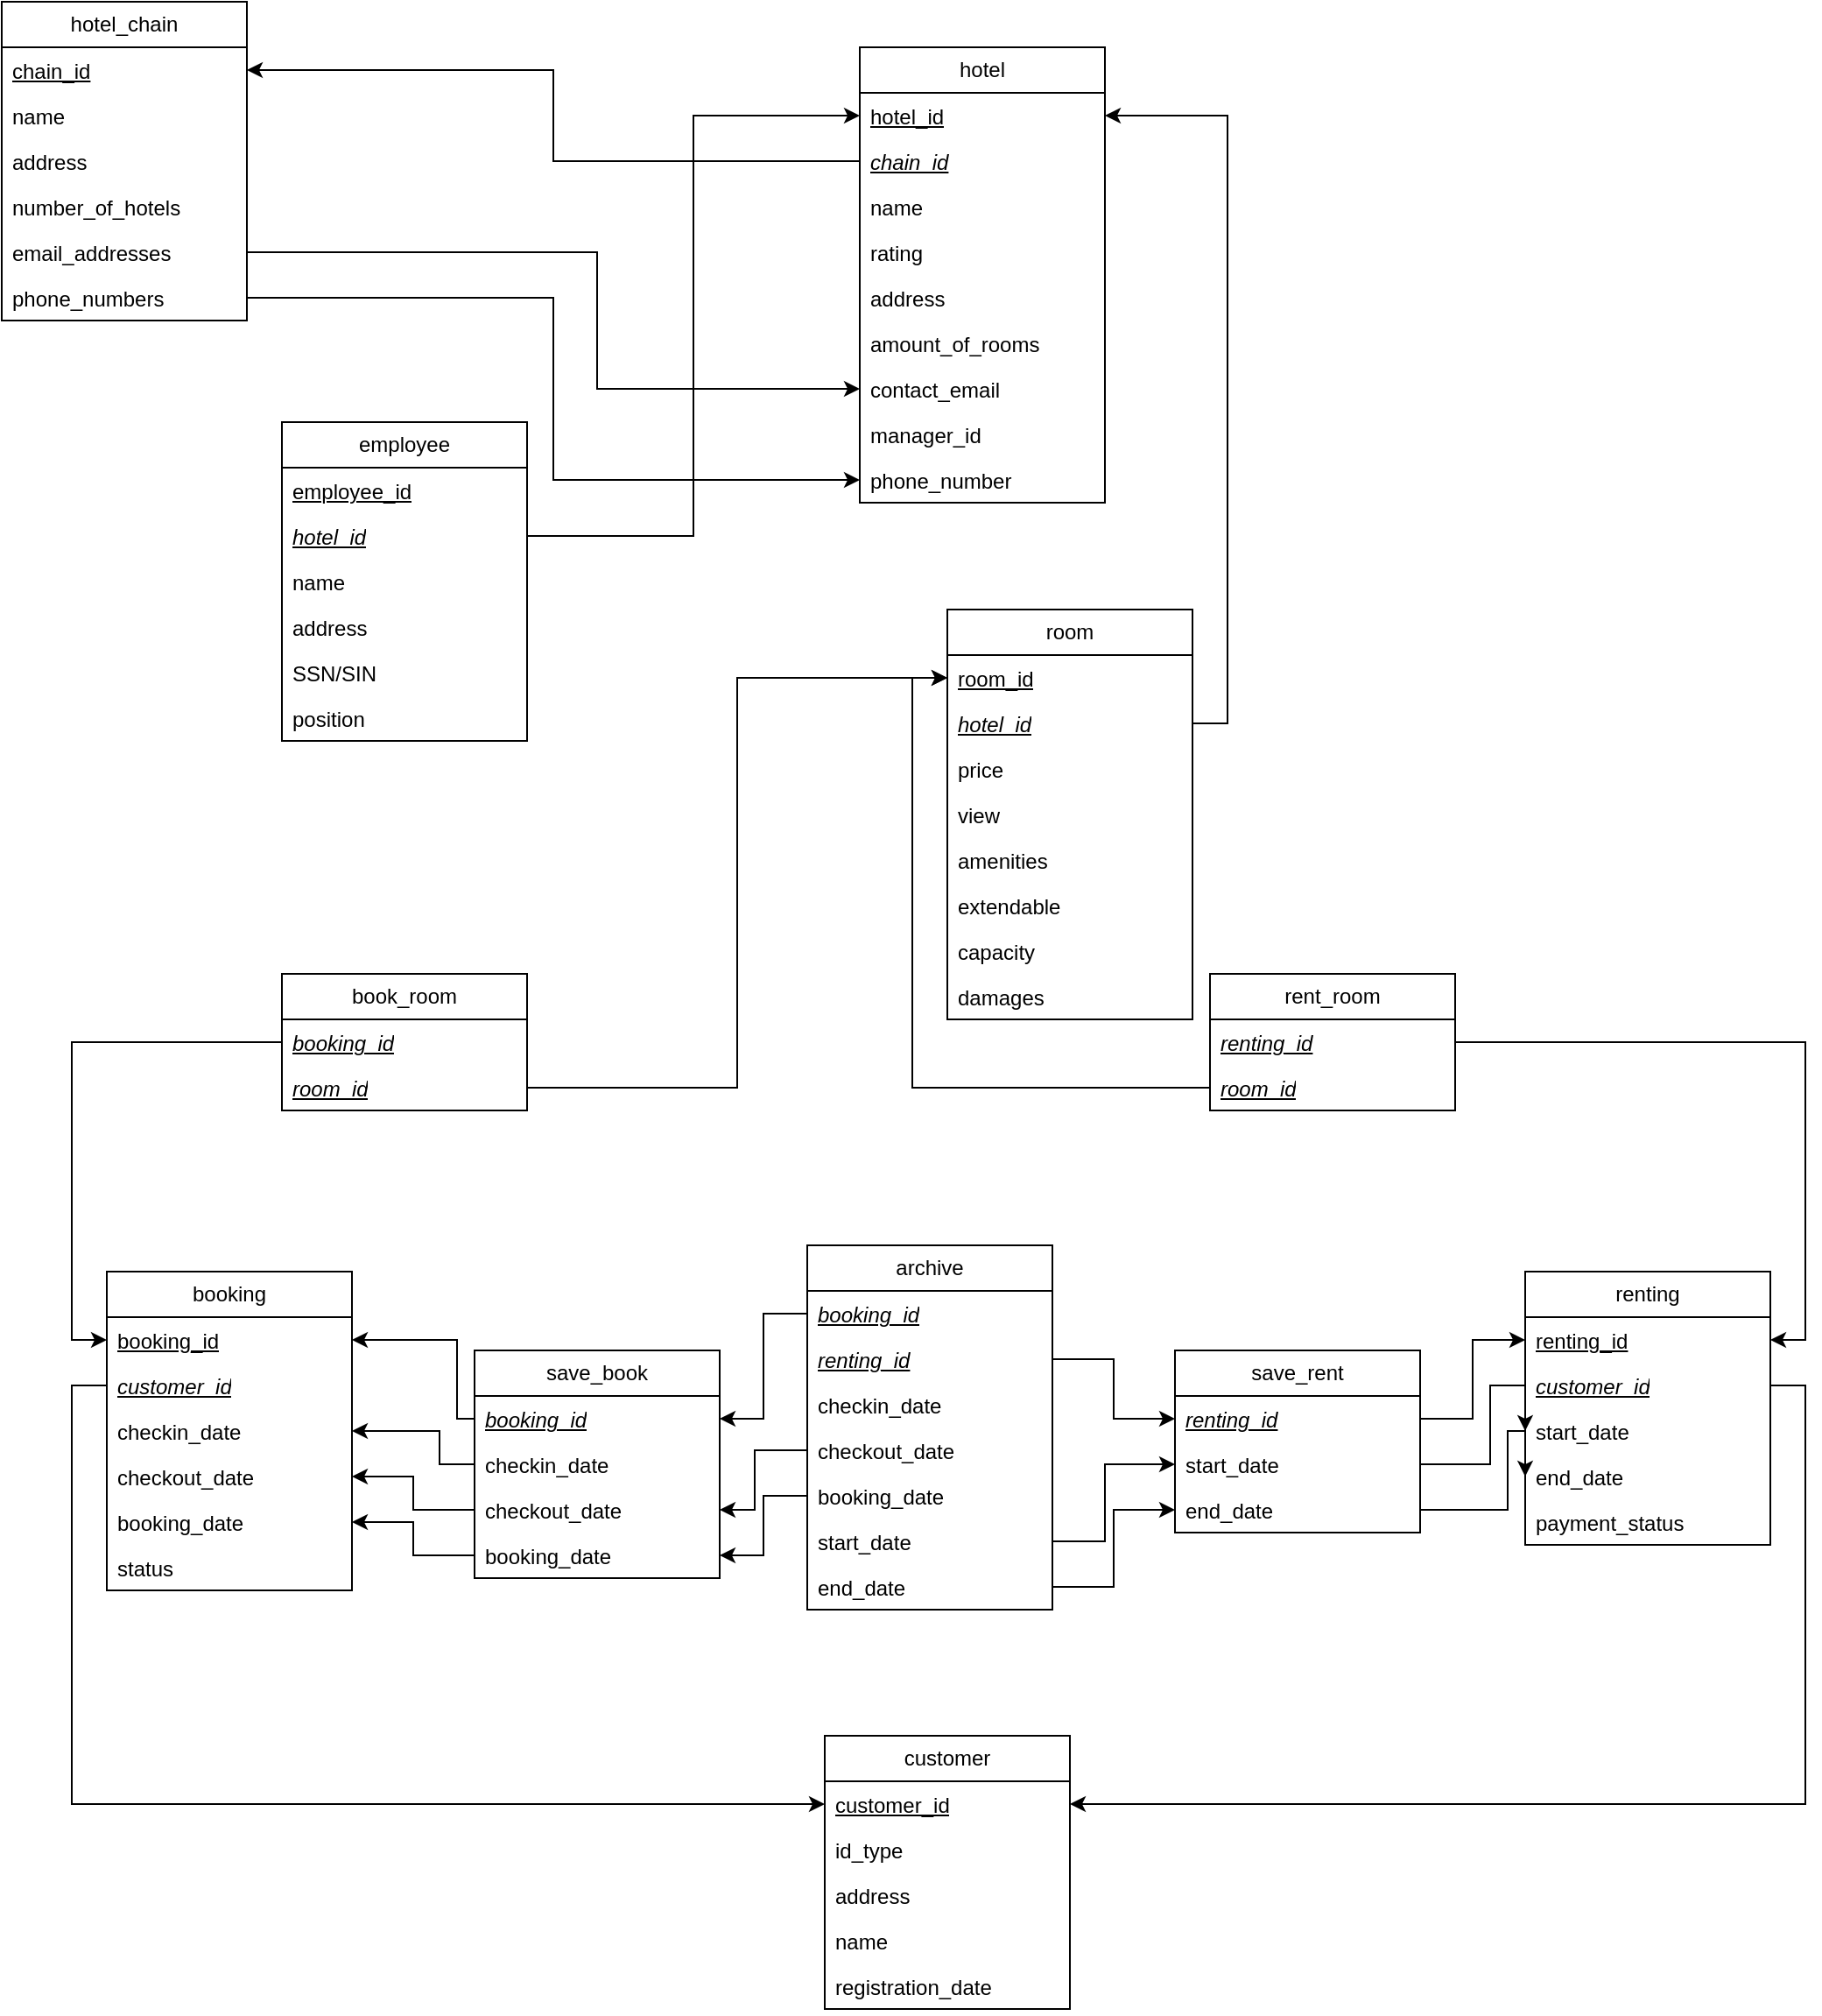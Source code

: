 <mxfile version="26.0.9">
  <diagram id="C5RBs43oDa-KdzZeNtuy" name="Page-1">
    <mxGraphModel dx="1912" dy="1115" grid="1" gridSize="10" guides="1" tooltips="1" connect="1" arrows="1" fold="1" page="1" pageScale="1" pageWidth="827" pageHeight="1169" math="0" shadow="0">
      <root>
        <mxCell id="WIyWlLk6GJQsqaUBKTNV-0" />
        <mxCell id="WIyWlLk6GJQsqaUBKTNV-1" parent="WIyWlLk6GJQsqaUBKTNV-0" />
        <mxCell id="TKtBE2hmedhsCGGJbGc5-0" value="hotel_chain" style="swimlane;fontStyle=0;childLayout=stackLayout;horizontal=1;startSize=26;fillColor=none;horizontalStack=0;resizeParent=1;resizeParentMax=0;resizeLast=0;collapsible=1;marginBottom=0;whiteSpace=wrap;html=1;" parent="WIyWlLk6GJQsqaUBKTNV-1" vertex="1">
          <mxGeometry x="90" y="30" width="140" height="182" as="geometry" />
        </mxCell>
        <mxCell id="TKtBE2hmedhsCGGJbGc5-1" value="&lt;u&gt;chain_id&lt;/u&gt;" style="text;strokeColor=none;fillColor=none;align=left;verticalAlign=top;spacingLeft=4;spacingRight=4;overflow=hidden;rotatable=0;points=[[0,0.5],[1,0.5]];portConstraint=eastwest;whiteSpace=wrap;html=1;" parent="TKtBE2hmedhsCGGJbGc5-0" vertex="1">
          <mxGeometry y="26" width="140" height="26" as="geometry" />
        </mxCell>
        <mxCell id="TKtBE2hmedhsCGGJbGc5-108" value="name&lt;div&gt;&lt;br&gt;&lt;/div&gt;" style="text;strokeColor=none;fillColor=none;align=left;verticalAlign=top;spacingLeft=4;spacingRight=4;overflow=hidden;rotatable=0;points=[[0,0.5],[1,0.5]];portConstraint=eastwest;whiteSpace=wrap;html=1;" parent="TKtBE2hmedhsCGGJbGc5-0" vertex="1">
          <mxGeometry y="52" width="140" height="26" as="geometry" />
        </mxCell>
        <mxCell id="TKtBE2hmedhsCGGJbGc5-2" value="address" style="text;strokeColor=none;fillColor=none;align=left;verticalAlign=top;spacingLeft=4;spacingRight=4;overflow=hidden;rotatable=0;points=[[0,0.5],[1,0.5]];portConstraint=eastwest;whiteSpace=wrap;html=1;" parent="TKtBE2hmedhsCGGJbGc5-0" vertex="1">
          <mxGeometry y="78" width="140" height="26" as="geometry" />
        </mxCell>
        <mxCell id="TKtBE2hmedhsCGGJbGc5-3" value="number_of_hotels" style="text;strokeColor=none;fillColor=none;align=left;verticalAlign=top;spacingLeft=4;spacingRight=4;overflow=hidden;rotatable=0;points=[[0,0.5],[1,0.5]];portConstraint=eastwest;whiteSpace=wrap;html=1;" parent="TKtBE2hmedhsCGGJbGc5-0" vertex="1">
          <mxGeometry y="104" width="140" height="26" as="geometry" />
        </mxCell>
        <mxCell id="TKtBE2hmedhsCGGJbGc5-4" value="email_addresses" style="text;strokeColor=none;fillColor=none;align=left;verticalAlign=top;spacingLeft=4;spacingRight=4;overflow=hidden;rotatable=0;points=[[0,0.5],[1,0.5]];portConstraint=eastwest;whiteSpace=wrap;html=1;" parent="TKtBE2hmedhsCGGJbGc5-0" vertex="1">
          <mxGeometry y="130" width="140" height="26" as="geometry" />
        </mxCell>
        <mxCell id="TKtBE2hmedhsCGGJbGc5-5" value="phone_numbers" style="text;strokeColor=none;fillColor=none;align=left;verticalAlign=top;spacingLeft=4;spacingRight=4;overflow=hidden;rotatable=0;points=[[0,0.5],[1,0.5]];portConstraint=eastwest;whiteSpace=wrap;html=1;" parent="TKtBE2hmedhsCGGJbGc5-0" vertex="1">
          <mxGeometry y="156" width="140" height="26" as="geometry" />
        </mxCell>
        <mxCell id="TKtBE2hmedhsCGGJbGc5-10" value="hotel" style="swimlane;fontStyle=0;childLayout=stackLayout;horizontal=1;startSize=26;fillColor=none;horizontalStack=0;resizeParent=1;resizeParentMax=0;resizeLast=0;collapsible=1;marginBottom=0;whiteSpace=wrap;html=1;" parent="WIyWlLk6GJQsqaUBKTNV-1" vertex="1">
          <mxGeometry x="580" y="56" width="140" height="260" as="geometry" />
        </mxCell>
        <mxCell id="TKtBE2hmedhsCGGJbGc5-11" value="&lt;u&gt;hotel_id&lt;/u&gt;" style="text;strokeColor=none;fillColor=none;align=left;verticalAlign=top;spacingLeft=4;spacingRight=4;overflow=hidden;rotatable=0;points=[[0,0.5],[1,0.5]];portConstraint=eastwest;whiteSpace=wrap;html=1;" parent="TKtBE2hmedhsCGGJbGc5-10" vertex="1">
          <mxGeometry y="26" width="140" height="26" as="geometry" />
        </mxCell>
        <mxCell id="d_OBysbFsnA1hWe8Sehc-2" value="&lt;u&gt;chain_id&lt;/u&gt;" style="text;strokeColor=none;fillColor=none;align=left;verticalAlign=top;spacingLeft=4;spacingRight=4;overflow=hidden;rotatable=0;points=[[0,0.5],[1,0.5]];portConstraint=eastwest;whiteSpace=wrap;html=1;fontStyle=2" parent="TKtBE2hmedhsCGGJbGc5-10" vertex="1">
          <mxGeometry y="52" width="140" height="26" as="geometry" />
        </mxCell>
        <mxCell id="TKtBE2hmedhsCGGJbGc5-12" value="name" style="text;strokeColor=none;fillColor=none;align=left;verticalAlign=top;spacingLeft=4;spacingRight=4;overflow=hidden;rotatable=0;points=[[0,0.5],[1,0.5]];portConstraint=eastwest;whiteSpace=wrap;html=1;" parent="TKtBE2hmedhsCGGJbGc5-10" vertex="1">
          <mxGeometry y="78" width="140" height="26" as="geometry" />
        </mxCell>
        <mxCell id="TKtBE2hmedhsCGGJbGc5-13" value="rating" style="text;strokeColor=none;fillColor=none;align=left;verticalAlign=top;spacingLeft=4;spacingRight=4;overflow=hidden;rotatable=0;points=[[0,0.5],[1,0.5]];portConstraint=eastwest;whiteSpace=wrap;html=1;" parent="TKtBE2hmedhsCGGJbGc5-10" vertex="1">
          <mxGeometry y="104" width="140" height="26" as="geometry" />
        </mxCell>
        <mxCell id="TKtBE2hmedhsCGGJbGc5-109" value="address" style="text;strokeColor=none;fillColor=none;align=left;verticalAlign=top;spacingLeft=4;spacingRight=4;overflow=hidden;rotatable=0;points=[[0,0.5],[1,0.5]];portConstraint=eastwest;whiteSpace=wrap;html=1;" parent="TKtBE2hmedhsCGGJbGc5-10" vertex="1">
          <mxGeometry y="130" width="140" height="26" as="geometry" />
        </mxCell>
        <mxCell id="TKtBE2hmedhsCGGJbGc5-110" value="amount_of_rooms" style="text;strokeColor=none;fillColor=none;align=left;verticalAlign=top;spacingLeft=4;spacingRight=4;overflow=hidden;rotatable=0;points=[[0,0.5],[1,0.5]];portConstraint=eastwest;whiteSpace=wrap;html=1;" parent="TKtBE2hmedhsCGGJbGc5-10" vertex="1">
          <mxGeometry y="156" width="140" height="26" as="geometry" />
        </mxCell>
        <mxCell id="TKtBE2hmedhsCGGJbGc5-111" value="contact_email" style="text;strokeColor=none;fillColor=none;align=left;verticalAlign=top;spacingLeft=4;spacingRight=4;overflow=hidden;rotatable=0;points=[[0,0.5],[1,0.5]];portConstraint=eastwest;whiteSpace=wrap;html=1;" parent="TKtBE2hmedhsCGGJbGc5-10" vertex="1">
          <mxGeometry y="182" width="140" height="26" as="geometry" />
        </mxCell>
        <mxCell id="TKtBE2hmedhsCGGJbGc5-112" value="manager_id" style="text;strokeColor=none;fillColor=none;align=left;verticalAlign=top;spacingLeft=4;spacingRight=4;overflow=hidden;rotatable=0;points=[[0,0.5],[1,0.5]];portConstraint=eastwest;whiteSpace=wrap;html=1;" parent="TKtBE2hmedhsCGGJbGc5-10" vertex="1">
          <mxGeometry y="208" width="140" height="26" as="geometry" />
        </mxCell>
        <mxCell id="TKtBE2hmedhsCGGJbGc5-113" value="phone_number" style="text;strokeColor=none;fillColor=none;align=left;verticalAlign=top;spacingLeft=4;spacingRight=4;overflow=hidden;rotatable=0;points=[[0,0.5],[1,0.5]];portConstraint=eastwest;whiteSpace=wrap;html=1;" parent="TKtBE2hmedhsCGGJbGc5-10" vertex="1">
          <mxGeometry y="234" width="140" height="26" as="geometry" />
        </mxCell>
        <mxCell id="TKtBE2hmedhsCGGJbGc5-22" value="employee" style="swimlane;fontStyle=0;childLayout=stackLayout;horizontal=1;startSize=26;fillColor=none;horizontalStack=0;resizeParent=1;resizeParentMax=0;resizeLast=0;collapsible=1;marginBottom=0;whiteSpace=wrap;html=1;" parent="WIyWlLk6GJQsqaUBKTNV-1" vertex="1">
          <mxGeometry x="250" y="270" width="140" height="182" as="geometry" />
        </mxCell>
        <mxCell id="TKtBE2hmedhsCGGJbGc5-23" value="&lt;u&gt;employee_id&lt;/u&gt;" style="text;strokeColor=none;fillColor=none;align=left;verticalAlign=top;spacingLeft=4;spacingRight=4;overflow=hidden;rotatable=0;points=[[0,0.5],[1,0.5]];portConstraint=eastwest;whiteSpace=wrap;html=1;" parent="TKtBE2hmedhsCGGJbGc5-22" vertex="1">
          <mxGeometry y="26" width="140" height="26" as="geometry" />
        </mxCell>
        <mxCell id="d_OBysbFsnA1hWe8Sehc-0" value="&lt;u&gt;hotel_id&lt;/u&gt;" style="text;strokeColor=none;fillColor=none;align=left;verticalAlign=top;spacingLeft=4;spacingRight=4;overflow=hidden;rotatable=0;points=[[0,0.5],[1,0.5]];portConstraint=eastwest;whiteSpace=wrap;html=1;fontStyle=2" parent="TKtBE2hmedhsCGGJbGc5-22" vertex="1">
          <mxGeometry y="52" width="140" height="26" as="geometry" />
        </mxCell>
        <mxCell id="TKtBE2hmedhsCGGJbGc5-24" value="name" style="text;strokeColor=none;fillColor=none;align=left;verticalAlign=top;spacingLeft=4;spacingRight=4;overflow=hidden;rotatable=0;points=[[0,0.5],[1,0.5]];portConstraint=eastwest;whiteSpace=wrap;html=1;" parent="TKtBE2hmedhsCGGJbGc5-22" vertex="1">
          <mxGeometry y="78" width="140" height="26" as="geometry" />
        </mxCell>
        <mxCell id="TKtBE2hmedhsCGGJbGc5-25" value="address" style="text;strokeColor=none;fillColor=none;align=left;verticalAlign=top;spacingLeft=4;spacingRight=4;overflow=hidden;rotatable=0;points=[[0,0.5],[1,0.5]];portConstraint=eastwest;whiteSpace=wrap;html=1;" parent="TKtBE2hmedhsCGGJbGc5-22" vertex="1">
          <mxGeometry y="104" width="140" height="26" as="geometry" />
        </mxCell>
        <mxCell id="TKtBE2hmedhsCGGJbGc5-115" value="SSN/SIN" style="text;strokeColor=none;fillColor=none;align=left;verticalAlign=top;spacingLeft=4;spacingRight=4;overflow=hidden;rotatable=0;points=[[0,0.5],[1,0.5]];portConstraint=eastwest;whiteSpace=wrap;html=1;" parent="TKtBE2hmedhsCGGJbGc5-22" vertex="1">
          <mxGeometry y="130" width="140" height="26" as="geometry" />
        </mxCell>
        <mxCell id="TKtBE2hmedhsCGGJbGc5-116" value="position" style="text;strokeColor=none;fillColor=none;align=left;verticalAlign=top;spacingLeft=4;spacingRight=4;overflow=hidden;rotatable=0;points=[[0,0.5],[1,0.5]];portConstraint=eastwest;whiteSpace=wrap;html=1;" parent="TKtBE2hmedhsCGGJbGc5-22" vertex="1">
          <mxGeometry y="156" width="140" height="26" as="geometry" />
        </mxCell>
        <mxCell id="TKtBE2hmedhsCGGJbGc5-26" value="room" style="swimlane;fontStyle=0;childLayout=stackLayout;horizontal=1;startSize=26;fillColor=none;horizontalStack=0;resizeParent=1;resizeParentMax=0;resizeLast=0;collapsible=1;marginBottom=0;whiteSpace=wrap;html=1;" parent="WIyWlLk6GJQsqaUBKTNV-1" vertex="1">
          <mxGeometry x="630" y="377" width="140" height="234" as="geometry" />
        </mxCell>
        <mxCell id="TKtBE2hmedhsCGGJbGc5-27" value="&lt;u&gt;room_id&lt;/u&gt;" style="text;strokeColor=none;fillColor=none;align=left;verticalAlign=top;spacingLeft=4;spacingRight=4;overflow=hidden;rotatable=0;points=[[0,0.5],[1,0.5]];portConstraint=eastwest;whiteSpace=wrap;html=1;" parent="TKtBE2hmedhsCGGJbGc5-26" vertex="1">
          <mxGeometry y="26" width="140" height="26" as="geometry" />
        </mxCell>
        <mxCell id="d_OBysbFsnA1hWe8Sehc-8" value="&lt;u&gt;hotel_id&lt;/u&gt;" style="text;strokeColor=none;fillColor=none;align=left;verticalAlign=top;spacingLeft=4;spacingRight=4;overflow=hidden;rotatable=0;points=[[0,0.5],[1,0.5]];portConstraint=eastwest;whiteSpace=wrap;html=1;fontStyle=2" parent="TKtBE2hmedhsCGGJbGc5-26" vertex="1">
          <mxGeometry y="52" width="140" height="26" as="geometry" />
        </mxCell>
        <mxCell id="TKtBE2hmedhsCGGJbGc5-28" value="price" style="text;strokeColor=none;fillColor=none;align=left;verticalAlign=top;spacingLeft=4;spacingRight=4;overflow=hidden;rotatable=0;points=[[0,0.5],[1,0.5]];portConstraint=eastwest;whiteSpace=wrap;html=1;" parent="TKtBE2hmedhsCGGJbGc5-26" vertex="1">
          <mxGeometry y="78" width="140" height="26" as="geometry" />
        </mxCell>
        <mxCell id="TKtBE2hmedhsCGGJbGc5-29" value="view" style="text;strokeColor=none;fillColor=none;align=left;verticalAlign=top;spacingLeft=4;spacingRight=4;overflow=hidden;rotatable=0;points=[[0,0.5],[1,0.5]];portConstraint=eastwest;whiteSpace=wrap;html=1;" parent="TKtBE2hmedhsCGGJbGc5-26" vertex="1">
          <mxGeometry y="104" width="140" height="26" as="geometry" />
        </mxCell>
        <mxCell id="TKtBE2hmedhsCGGJbGc5-125" value="amenities" style="text;strokeColor=none;fillColor=none;align=left;verticalAlign=top;spacingLeft=4;spacingRight=4;overflow=hidden;rotatable=0;points=[[0,0.5],[1,0.5]];portConstraint=eastwest;whiteSpace=wrap;html=1;" parent="TKtBE2hmedhsCGGJbGc5-26" vertex="1">
          <mxGeometry y="130" width="140" height="26" as="geometry" />
        </mxCell>
        <mxCell id="TKtBE2hmedhsCGGJbGc5-126" value="extendable" style="text;strokeColor=none;fillColor=none;align=left;verticalAlign=top;spacingLeft=4;spacingRight=4;overflow=hidden;rotatable=0;points=[[0,0.5],[1,0.5]];portConstraint=eastwest;whiteSpace=wrap;html=1;" parent="TKtBE2hmedhsCGGJbGc5-26" vertex="1">
          <mxGeometry y="156" width="140" height="26" as="geometry" />
        </mxCell>
        <mxCell id="TKtBE2hmedhsCGGJbGc5-127" value="capacity" style="text;strokeColor=none;fillColor=none;align=left;verticalAlign=top;spacingLeft=4;spacingRight=4;overflow=hidden;rotatable=0;points=[[0,0.5],[1,0.5]];portConstraint=eastwest;whiteSpace=wrap;html=1;" parent="TKtBE2hmedhsCGGJbGc5-26" vertex="1">
          <mxGeometry y="182" width="140" height="26" as="geometry" />
        </mxCell>
        <mxCell id="TKtBE2hmedhsCGGJbGc5-128" value="damages" style="text;strokeColor=none;fillColor=none;align=left;verticalAlign=top;spacingLeft=4;spacingRight=4;overflow=hidden;rotatable=0;points=[[0,0.5],[1,0.5]];portConstraint=eastwest;whiteSpace=wrap;html=1;" parent="TKtBE2hmedhsCGGJbGc5-26" vertex="1">
          <mxGeometry y="208" width="140" height="26" as="geometry" />
        </mxCell>
        <mxCell id="TKtBE2hmedhsCGGJbGc5-38" value="customer" style="swimlane;fontStyle=0;childLayout=stackLayout;horizontal=1;startSize=26;fillColor=none;horizontalStack=0;resizeParent=1;resizeParentMax=0;resizeLast=0;collapsible=1;marginBottom=0;whiteSpace=wrap;html=1;" parent="WIyWlLk6GJQsqaUBKTNV-1" vertex="1">
          <mxGeometry x="560" y="1020" width="140" height="156" as="geometry" />
        </mxCell>
        <mxCell id="TKtBE2hmedhsCGGJbGc5-39" value="&lt;u&gt;customer_id&lt;/u&gt;" style="text;strokeColor=none;fillColor=none;align=left;verticalAlign=top;spacingLeft=4;spacingRight=4;overflow=hidden;rotatable=0;points=[[0,0.5],[1,0.5]];portConstraint=eastwest;whiteSpace=wrap;html=1;" parent="TKtBE2hmedhsCGGJbGc5-38" vertex="1">
          <mxGeometry y="26" width="140" height="26" as="geometry" />
        </mxCell>
        <mxCell id="TKtBE2hmedhsCGGJbGc5-135" value="id_type" style="text;strokeColor=none;fillColor=none;align=left;verticalAlign=top;spacingLeft=4;spacingRight=4;overflow=hidden;rotatable=0;points=[[0,0.5],[1,0.5]];portConstraint=eastwest;whiteSpace=wrap;html=1;" parent="TKtBE2hmedhsCGGJbGc5-38" vertex="1">
          <mxGeometry y="52" width="140" height="26" as="geometry" />
        </mxCell>
        <mxCell id="TKtBE2hmedhsCGGJbGc5-41" value="address" style="text;strokeColor=none;fillColor=none;align=left;verticalAlign=top;spacingLeft=4;spacingRight=4;overflow=hidden;rotatable=0;points=[[0,0.5],[1,0.5]];portConstraint=eastwest;whiteSpace=wrap;html=1;" parent="TKtBE2hmedhsCGGJbGc5-38" vertex="1">
          <mxGeometry y="78" width="140" height="26" as="geometry" />
        </mxCell>
        <mxCell id="TKtBE2hmedhsCGGJbGc5-40" value="name" style="text;strokeColor=none;fillColor=none;align=left;verticalAlign=top;spacingLeft=4;spacingRight=4;overflow=hidden;rotatable=0;points=[[0,0.5],[1,0.5]];portConstraint=eastwest;whiteSpace=wrap;html=1;" parent="TKtBE2hmedhsCGGJbGc5-38" vertex="1">
          <mxGeometry y="104" width="140" height="26" as="geometry" />
        </mxCell>
        <mxCell id="TKtBE2hmedhsCGGJbGc5-136" value="registration_date" style="text;strokeColor=none;fillColor=none;align=left;verticalAlign=top;spacingLeft=4;spacingRight=4;overflow=hidden;rotatable=0;points=[[0,0.5],[1,0.5]];portConstraint=eastwest;whiteSpace=wrap;html=1;" parent="TKtBE2hmedhsCGGJbGc5-38" vertex="1">
          <mxGeometry y="130" width="140" height="26" as="geometry" />
        </mxCell>
        <mxCell id="TKtBE2hmedhsCGGJbGc5-42" value="archive" style="swimlane;fontStyle=0;childLayout=stackLayout;horizontal=1;startSize=26;fillColor=none;horizontalStack=0;resizeParent=1;resizeParentMax=0;resizeLast=0;collapsible=1;marginBottom=0;whiteSpace=wrap;html=1;" parent="WIyWlLk6GJQsqaUBKTNV-1" vertex="1">
          <mxGeometry x="550" y="740" width="140" height="208" as="geometry" />
        </mxCell>
        <mxCell id="TKtBE2hmedhsCGGJbGc5-43" value="booking_id" style="text;strokeColor=none;fillColor=none;align=left;verticalAlign=top;spacingLeft=4;spacingRight=4;overflow=hidden;rotatable=0;points=[[0,0.5],[1,0.5]];portConstraint=eastwest;whiteSpace=wrap;html=1;fontStyle=6" parent="TKtBE2hmedhsCGGJbGc5-42" vertex="1">
          <mxGeometry y="26" width="140" height="26" as="geometry" />
        </mxCell>
        <mxCell id="TKtBE2hmedhsCGGJbGc5-44" value="renting_id" style="text;strokeColor=none;fillColor=none;align=left;verticalAlign=top;spacingLeft=4;spacingRight=4;overflow=hidden;rotatable=0;points=[[0,0.5],[1,0.5]];portConstraint=eastwest;whiteSpace=wrap;html=1;fontStyle=6" parent="TKtBE2hmedhsCGGJbGc5-42" vertex="1">
          <mxGeometry y="52" width="140" height="26" as="geometry" />
        </mxCell>
        <mxCell id="TKtBE2hmedhsCGGJbGc5-45" value="checkin_date" style="text;strokeColor=none;fillColor=none;align=left;verticalAlign=top;spacingLeft=4;spacingRight=4;overflow=hidden;rotatable=0;points=[[0,0.5],[1,0.5]];portConstraint=eastwest;whiteSpace=wrap;html=1;" parent="TKtBE2hmedhsCGGJbGc5-42" vertex="1">
          <mxGeometry y="78" width="140" height="26" as="geometry" />
        </mxCell>
        <mxCell id="TKtBE2hmedhsCGGJbGc5-163" value="checkout_date" style="text;strokeColor=none;fillColor=none;align=left;verticalAlign=top;spacingLeft=4;spacingRight=4;overflow=hidden;rotatable=0;points=[[0,0.5],[1,0.5]];portConstraint=eastwest;whiteSpace=wrap;html=1;" parent="TKtBE2hmedhsCGGJbGc5-42" vertex="1">
          <mxGeometry y="104" width="140" height="26" as="geometry" />
        </mxCell>
        <mxCell id="TKtBE2hmedhsCGGJbGc5-164" value="booking_date" style="text;strokeColor=none;fillColor=none;align=left;verticalAlign=top;spacingLeft=4;spacingRight=4;overflow=hidden;rotatable=0;points=[[0,0.5],[1,0.5]];portConstraint=eastwest;whiteSpace=wrap;html=1;" parent="TKtBE2hmedhsCGGJbGc5-42" vertex="1">
          <mxGeometry y="130" width="140" height="26" as="geometry" />
        </mxCell>
        <mxCell id="TKtBE2hmedhsCGGJbGc5-165" value="start_date" style="text;strokeColor=none;fillColor=none;align=left;verticalAlign=top;spacingLeft=4;spacingRight=4;overflow=hidden;rotatable=0;points=[[0,0.5],[1,0.5]];portConstraint=eastwest;whiteSpace=wrap;html=1;" parent="TKtBE2hmedhsCGGJbGc5-42" vertex="1">
          <mxGeometry y="156" width="140" height="26" as="geometry" />
        </mxCell>
        <mxCell id="TKtBE2hmedhsCGGJbGc5-166" value="end_date" style="text;strokeColor=none;fillColor=none;align=left;verticalAlign=top;spacingLeft=4;spacingRight=4;overflow=hidden;rotatable=0;points=[[0,0.5],[1,0.5]];portConstraint=eastwest;whiteSpace=wrap;html=1;" parent="TKtBE2hmedhsCGGJbGc5-42" vertex="1">
          <mxGeometry y="182" width="140" height="26" as="geometry" />
        </mxCell>
        <mxCell id="TKtBE2hmedhsCGGJbGc5-51" value="booking" style="swimlane;fontStyle=0;childLayout=stackLayout;horizontal=1;startSize=26;fillColor=none;horizontalStack=0;resizeParent=1;resizeParentMax=0;resizeLast=0;collapsible=1;marginBottom=0;whiteSpace=wrap;html=1;" parent="WIyWlLk6GJQsqaUBKTNV-1" vertex="1">
          <mxGeometry x="150" y="755" width="140" height="182" as="geometry" />
        </mxCell>
        <mxCell id="TKtBE2hmedhsCGGJbGc5-52" value="&lt;u&gt;booking_id&lt;/u&gt;" style="text;strokeColor=none;fillColor=none;align=left;verticalAlign=top;spacingLeft=4;spacingRight=4;overflow=hidden;rotatable=0;points=[[0,0.5],[1,0.5]];portConstraint=eastwest;whiteSpace=wrap;html=1;" parent="TKtBE2hmedhsCGGJbGc5-51" vertex="1">
          <mxGeometry y="26" width="140" height="26" as="geometry" />
        </mxCell>
        <mxCell id="d_OBysbFsnA1hWe8Sehc-15" value="&lt;u&gt;customer_id&lt;/u&gt;" style="text;strokeColor=none;fillColor=none;align=left;verticalAlign=top;spacingLeft=4;spacingRight=4;overflow=hidden;rotatable=0;points=[[0,0.5],[1,0.5]];portConstraint=eastwest;whiteSpace=wrap;html=1;fontStyle=2" parent="TKtBE2hmedhsCGGJbGc5-51" vertex="1">
          <mxGeometry y="52" width="140" height="26" as="geometry" />
        </mxCell>
        <mxCell id="TKtBE2hmedhsCGGJbGc5-55" value="&lt;div&gt;checkin_date&lt;/div&gt;" style="text;strokeColor=none;fillColor=none;align=left;verticalAlign=top;spacingLeft=4;spacingRight=4;overflow=hidden;rotatable=0;points=[[0,0.5],[1,0.5]];portConstraint=eastwest;whiteSpace=wrap;html=1;" parent="TKtBE2hmedhsCGGJbGc5-51" vertex="1">
          <mxGeometry y="78" width="140" height="26" as="geometry" />
        </mxCell>
        <mxCell id="TKtBE2hmedhsCGGJbGc5-130" value="&lt;div&gt;checkout_date&lt;/div&gt;" style="text;strokeColor=none;fillColor=none;align=left;verticalAlign=top;spacingLeft=4;spacingRight=4;overflow=hidden;rotatable=0;points=[[0,0.5],[1,0.5]];portConstraint=eastwest;whiteSpace=wrap;html=1;" parent="TKtBE2hmedhsCGGJbGc5-51" vertex="1">
          <mxGeometry y="104" width="140" height="26" as="geometry" />
        </mxCell>
        <mxCell id="TKtBE2hmedhsCGGJbGc5-131" value="&lt;div&gt;booking_date&lt;/div&gt;" style="text;strokeColor=none;fillColor=none;align=left;verticalAlign=top;spacingLeft=4;spacingRight=4;overflow=hidden;rotatable=0;points=[[0,0.5],[1,0.5]];portConstraint=eastwest;whiteSpace=wrap;html=1;" parent="TKtBE2hmedhsCGGJbGc5-51" vertex="1">
          <mxGeometry y="130" width="140" height="26" as="geometry" />
        </mxCell>
        <mxCell id="TKtBE2hmedhsCGGJbGc5-132" value="&lt;div&gt;status&lt;/div&gt;" style="text;strokeColor=none;fillColor=none;align=left;verticalAlign=top;spacingLeft=4;spacingRight=4;overflow=hidden;rotatable=0;points=[[0,0.5],[1,0.5]];portConstraint=eastwest;whiteSpace=wrap;html=1;" parent="TKtBE2hmedhsCGGJbGc5-51" vertex="1">
          <mxGeometry y="156" width="140" height="26" as="geometry" />
        </mxCell>
        <mxCell id="TKtBE2hmedhsCGGJbGc5-57" value="renting" style="swimlane;fontStyle=0;childLayout=stackLayout;horizontal=1;startSize=26;fillColor=none;horizontalStack=0;resizeParent=1;resizeParentMax=0;resizeLast=0;collapsible=1;marginBottom=0;whiteSpace=wrap;html=1;" parent="WIyWlLk6GJQsqaUBKTNV-1" vertex="1">
          <mxGeometry x="960" y="755" width="140" height="156" as="geometry" />
        </mxCell>
        <mxCell id="TKtBE2hmedhsCGGJbGc5-58" value="&lt;u&gt;renting_id&lt;/u&gt;" style="text;strokeColor=none;fillColor=none;align=left;verticalAlign=top;spacingLeft=4;spacingRight=4;overflow=hidden;rotatable=0;points=[[0,0.5],[1,0.5]];portConstraint=eastwest;whiteSpace=wrap;html=1;" parent="TKtBE2hmedhsCGGJbGc5-57" vertex="1">
          <mxGeometry y="26" width="140" height="26" as="geometry" />
        </mxCell>
        <mxCell id="d_OBysbFsnA1hWe8Sehc-12" value="&lt;u&gt;customer_id&lt;/u&gt;" style="text;strokeColor=none;fillColor=none;align=left;verticalAlign=top;spacingLeft=4;spacingRight=4;overflow=hidden;rotatable=0;points=[[0,0.5],[1,0.5]];portConstraint=eastwest;whiteSpace=wrap;html=1;fontStyle=2" parent="TKtBE2hmedhsCGGJbGc5-57" vertex="1">
          <mxGeometry y="52" width="140" height="26" as="geometry" />
        </mxCell>
        <mxCell id="TKtBE2hmedhsCGGJbGc5-61" value="&lt;div&gt;start_date&lt;/div&gt;" style="text;strokeColor=none;fillColor=none;align=left;verticalAlign=top;spacingLeft=4;spacingRight=4;overflow=hidden;rotatable=0;points=[[0,0.5],[1,0.5]];portConstraint=eastwest;whiteSpace=wrap;html=1;" parent="TKtBE2hmedhsCGGJbGc5-57" vertex="1">
          <mxGeometry y="78" width="140" height="26" as="geometry" />
        </mxCell>
        <mxCell id="TKtBE2hmedhsCGGJbGc5-133" value="&lt;div&gt;end_date&lt;/div&gt;" style="text;strokeColor=none;fillColor=none;align=left;verticalAlign=top;spacingLeft=4;spacingRight=4;overflow=hidden;rotatable=0;points=[[0,0.5],[1,0.5]];portConstraint=eastwest;whiteSpace=wrap;html=1;" parent="TKtBE2hmedhsCGGJbGc5-57" vertex="1">
          <mxGeometry y="104" width="140" height="26" as="geometry" />
        </mxCell>
        <mxCell id="TKtBE2hmedhsCGGJbGc5-134" value="&lt;div&gt;payment_status&lt;/div&gt;" style="text;strokeColor=none;fillColor=none;align=left;verticalAlign=top;spacingLeft=4;spacingRight=4;overflow=hidden;rotatable=0;points=[[0,0.5],[1,0.5]];portConstraint=eastwest;whiteSpace=wrap;html=1;" parent="TKtBE2hmedhsCGGJbGc5-57" vertex="1">
          <mxGeometry y="130" width="140" height="26" as="geometry" />
        </mxCell>
        <mxCell id="TKtBE2hmedhsCGGJbGc5-62" value="book_room" style="swimlane;fontStyle=0;childLayout=stackLayout;horizontal=1;startSize=26;fillColor=none;horizontalStack=0;resizeParent=1;resizeParentMax=0;resizeLast=0;collapsible=1;marginBottom=0;whiteSpace=wrap;html=1;" parent="WIyWlLk6GJQsqaUBKTNV-1" vertex="1">
          <mxGeometry x="250" y="585" width="140" height="78" as="geometry" />
        </mxCell>
        <mxCell id="TKtBE2hmedhsCGGJbGc5-63" value="&lt;u&gt;booking_id&lt;/u&gt;" style="text;strokeColor=none;fillColor=none;align=left;verticalAlign=top;spacingLeft=4;spacingRight=4;overflow=hidden;rotatable=0;points=[[0,0.5],[1,0.5]];portConstraint=eastwest;whiteSpace=wrap;html=1;fontStyle=2" parent="TKtBE2hmedhsCGGJbGc5-62" vertex="1">
          <mxGeometry y="26" width="140" height="26" as="geometry" />
        </mxCell>
        <mxCell id="TKtBE2hmedhsCGGJbGc5-64" value="&lt;u&gt;room_id&lt;/u&gt;" style="text;strokeColor=none;fillColor=none;align=left;verticalAlign=top;spacingLeft=4;spacingRight=4;overflow=hidden;rotatable=0;points=[[0,0.5],[1,0.5]];portConstraint=eastwest;whiteSpace=wrap;html=1;fontStyle=2" parent="TKtBE2hmedhsCGGJbGc5-62" vertex="1">
          <mxGeometry y="52" width="140" height="26" as="geometry" />
        </mxCell>
        <mxCell id="TKtBE2hmedhsCGGJbGc5-66" value="rent_room" style="swimlane;fontStyle=0;childLayout=stackLayout;horizontal=1;startSize=26;fillColor=none;horizontalStack=0;resizeParent=1;resizeParentMax=0;resizeLast=0;collapsible=1;marginBottom=0;whiteSpace=wrap;html=1;" parent="WIyWlLk6GJQsqaUBKTNV-1" vertex="1">
          <mxGeometry x="780" y="585" width="140" height="78" as="geometry" />
        </mxCell>
        <mxCell id="TKtBE2hmedhsCGGJbGc5-67" value="&lt;div&gt;&lt;u&gt;renting_id&lt;/u&gt;&lt;/div&gt;" style="text;strokeColor=none;fillColor=none;align=left;verticalAlign=top;spacingLeft=4;spacingRight=4;overflow=hidden;rotatable=0;points=[[0,0.5],[1,0.5]];portConstraint=eastwest;whiteSpace=wrap;html=1;fontStyle=2" parent="TKtBE2hmedhsCGGJbGc5-66" vertex="1">
          <mxGeometry y="26" width="140" height="26" as="geometry" />
        </mxCell>
        <mxCell id="TKtBE2hmedhsCGGJbGc5-68" value="&lt;u&gt;room_id&lt;/u&gt;" style="text;strokeColor=none;fillColor=none;align=left;verticalAlign=top;spacingLeft=4;spacingRight=4;overflow=hidden;rotatable=0;points=[[0,0.5],[1,0.5]];portConstraint=eastwest;whiteSpace=wrap;html=1;fontStyle=2" parent="TKtBE2hmedhsCGGJbGc5-66" vertex="1">
          <mxGeometry y="52" width="140" height="26" as="geometry" />
        </mxCell>
        <mxCell id="TKtBE2hmedhsCGGJbGc5-100" style="edgeStyle=orthogonalEdgeStyle;rounded=0;orthogonalLoop=1;jettySize=auto;html=1;exitX=0;exitY=0.5;exitDx=0;exitDy=0;entryX=0;entryY=0.5;entryDx=0;entryDy=0;" parent="WIyWlLk6GJQsqaUBKTNV-1" source="TKtBE2hmedhsCGGJbGc5-63" target="TKtBE2hmedhsCGGJbGc5-52" edge="1">
          <mxGeometry relative="1" as="geometry" />
        </mxCell>
        <mxCell id="TKtBE2hmedhsCGGJbGc5-101" style="edgeStyle=orthogonalEdgeStyle;rounded=0;orthogonalLoop=1;jettySize=auto;html=1;exitX=1;exitY=0.5;exitDx=0;exitDy=0;entryX=0;entryY=0.5;entryDx=0;entryDy=0;" parent="WIyWlLk6GJQsqaUBKTNV-1" source="TKtBE2hmedhsCGGJbGc5-64" target="TKtBE2hmedhsCGGJbGc5-27" edge="1">
          <mxGeometry relative="1" as="geometry" />
        </mxCell>
        <mxCell id="TKtBE2hmedhsCGGJbGc5-102" style="edgeStyle=orthogonalEdgeStyle;rounded=0;orthogonalLoop=1;jettySize=auto;html=1;exitX=0;exitY=0.5;exitDx=0;exitDy=0;entryX=0;entryY=0.5;entryDx=0;entryDy=0;" parent="WIyWlLk6GJQsqaUBKTNV-1" source="TKtBE2hmedhsCGGJbGc5-68" target="TKtBE2hmedhsCGGJbGc5-27" edge="1">
          <mxGeometry relative="1" as="geometry" />
        </mxCell>
        <mxCell id="TKtBE2hmedhsCGGJbGc5-107" style="edgeStyle=orthogonalEdgeStyle;rounded=0;orthogonalLoop=1;jettySize=auto;html=1;exitX=1;exitY=0.5;exitDx=0;exitDy=0;entryX=1;entryY=0.5;entryDx=0;entryDy=0;" parent="WIyWlLk6GJQsqaUBKTNV-1" source="TKtBE2hmedhsCGGJbGc5-67" target="TKtBE2hmedhsCGGJbGc5-58" edge="1">
          <mxGeometry relative="1" as="geometry" />
        </mxCell>
        <mxCell id="TKtBE2hmedhsCGGJbGc5-149" value="save_book" style="swimlane;fontStyle=0;childLayout=stackLayout;horizontal=1;startSize=26;fillColor=none;horizontalStack=0;resizeParent=1;resizeParentMax=0;resizeLast=0;collapsible=1;marginBottom=0;whiteSpace=wrap;html=1;" parent="WIyWlLk6GJQsqaUBKTNV-1" vertex="1">
          <mxGeometry x="360" y="800" width="140" height="130" as="geometry" />
        </mxCell>
        <mxCell id="TKtBE2hmedhsCGGJbGc5-150" value="booking_id" style="text;strokeColor=none;fillColor=none;align=left;verticalAlign=top;spacingLeft=4;spacingRight=4;overflow=hidden;rotatable=0;points=[[0,0.5],[1,0.5]];portConstraint=eastwest;whiteSpace=wrap;html=1;fontStyle=6" parent="TKtBE2hmedhsCGGJbGc5-149" vertex="1">
          <mxGeometry y="26" width="140" height="26" as="geometry" />
        </mxCell>
        <mxCell id="TKtBE2hmedhsCGGJbGc5-151" value="checkin_date" style="text;strokeColor=none;fillColor=none;align=left;verticalAlign=top;spacingLeft=4;spacingRight=4;overflow=hidden;rotatable=0;points=[[0,0.5],[1,0.5]];portConstraint=eastwest;whiteSpace=wrap;html=1;" parent="TKtBE2hmedhsCGGJbGc5-149" vertex="1">
          <mxGeometry y="52" width="140" height="26" as="geometry" />
        </mxCell>
        <mxCell id="TKtBE2hmedhsCGGJbGc5-152" value="checkout_date" style="text;strokeColor=none;fillColor=none;align=left;verticalAlign=top;spacingLeft=4;spacingRight=4;overflow=hidden;rotatable=0;points=[[0,0.5],[1,0.5]];portConstraint=eastwest;whiteSpace=wrap;html=1;" parent="TKtBE2hmedhsCGGJbGc5-149" vertex="1">
          <mxGeometry y="78" width="140" height="26" as="geometry" />
        </mxCell>
        <mxCell id="TKtBE2hmedhsCGGJbGc5-167" value="booking_date" style="text;strokeColor=none;fillColor=none;align=left;verticalAlign=top;spacingLeft=4;spacingRight=4;overflow=hidden;rotatable=0;points=[[0,0.5],[1,0.5]];portConstraint=eastwest;whiteSpace=wrap;html=1;" parent="TKtBE2hmedhsCGGJbGc5-149" vertex="1">
          <mxGeometry y="104" width="140" height="26" as="geometry" />
        </mxCell>
        <mxCell id="TKtBE2hmedhsCGGJbGc5-153" value="save_rent" style="swimlane;fontStyle=0;childLayout=stackLayout;horizontal=1;startSize=26;fillColor=none;horizontalStack=0;resizeParent=1;resizeParentMax=0;resizeLast=0;collapsible=1;marginBottom=0;whiteSpace=wrap;html=1;" parent="WIyWlLk6GJQsqaUBKTNV-1" vertex="1">
          <mxGeometry x="760" y="800" width="140" height="104" as="geometry" />
        </mxCell>
        <mxCell id="TKtBE2hmedhsCGGJbGc5-154" value="renting_id" style="text;strokeColor=none;fillColor=none;align=left;verticalAlign=top;spacingLeft=4;spacingRight=4;overflow=hidden;rotatable=0;points=[[0,0.5],[1,0.5]];portConstraint=eastwest;whiteSpace=wrap;html=1;fontStyle=6" parent="TKtBE2hmedhsCGGJbGc5-153" vertex="1">
          <mxGeometry y="26" width="140" height="26" as="geometry" />
        </mxCell>
        <mxCell id="TKtBE2hmedhsCGGJbGc5-155" value="start_date" style="text;strokeColor=none;fillColor=none;align=left;verticalAlign=top;spacingLeft=4;spacingRight=4;overflow=hidden;rotatable=0;points=[[0,0.5],[1,0.5]];portConstraint=eastwest;whiteSpace=wrap;html=1;" parent="TKtBE2hmedhsCGGJbGc5-153" vertex="1">
          <mxGeometry y="52" width="140" height="26" as="geometry" />
        </mxCell>
        <mxCell id="TKtBE2hmedhsCGGJbGc5-156" value="end_date" style="text;strokeColor=none;fillColor=none;align=left;verticalAlign=top;spacingLeft=4;spacingRight=4;overflow=hidden;rotatable=0;points=[[0,0.5],[1,0.5]];portConstraint=eastwest;whiteSpace=wrap;html=1;" parent="TKtBE2hmedhsCGGJbGc5-153" vertex="1">
          <mxGeometry y="78" width="140" height="26" as="geometry" />
        </mxCell>
        <mxCell id="TKtBE2hmedhsCGGJbGc5-169" style="edgeStyle=orthogonalEdgeStyle;rounded=0;orthogonalLoop=1;jettySize=auto;html=1;exitX=0;exitY=0.5;exitDx=0;exitDy=0;entryX=1;entryY=0.5;entryDx=0;entryDy=0;" parent="WIyWlLk6GJQsqaUBKTNV-1" source="TKtBE2hmedhsCGGJbGc5-150" target="TKtBE2hmedhsCGGJbGc5-52" edge="1">
          <mxGeometry relative="1" as="geometry">
            <Array as="points">
              <mxPoint x="350" y="839" />
              <mxPoint x="350" y="794" />
            </Array>
          </mxGeometry>
        </mxCell>
        <mxCell id="TKtBE2hmedhsCGGJbGc5-170" style="edgeStyle=orthogonalEdgeStyle;rounded=0;orthogonalLoop=1;jettySize=auto;html=1;exitX=0;exitY=0.5;exitDx=0;exitDy=0;entryX=1;entryY=0.5;entryDx=0;entryDy=0;" parent="WIyWlLk6GJQsqaUBKTNV-1" source="TKtBE2hmedhsCGGJbGc5-151" target="TKtBE2hmedhsCGGJbGc5-55" edge="1">
          <mxGeometry relative="1" as="geometry">
            <Array as="points">
              <mxPoint x="340" y="865" />
              <mxPoint x="340" y="846" />
            </Array>
            <mxPoint x="320" y="860" as="targetPoint" />
          </mxGeometry>
        </mxCell>
        <mxCell id="TKtBE2hmedhsCGGJbGc5-171" style="edgeStyle=orthogonalEdgeStyle;rounded=0;orthogonalLoop=1;jettySize=auto;html=1;exitX=0;exitY=0.5;exitDx=0;exitDy=0;entryX=1;entryY=0.5;entryDx=0;entryDy=0;" parent="WIyWlLk6GJQsqaUBKTNV-1" source="TKtBE2hmedhsCGGJbGc5-152" target="TKtBE2hmedhsCGGJbGc5-130" edge="1">
          <mxGeometry relative="1" as="geometry" />
        </mxCell>
        <mxCell id="Xz_iBQL5x4m6l3tIq6zN-0" style="edgeStyle=orthogonalEdgeStyle;rounded=0;orthogonalLoop=1;jettySize=auto;html=1;exitX=0;exitY=0.5;exitDx=0;exitDy=0;entryX=1;entryY=0.5;entryDx=0;entryDy=0;" parent="WIyWlLk6GJQsqaUBKTNV-1" source="TKtBE2hmedhsCGGJbGc5-43" target="TKtBE2hmedhsCGGJbGc5-150" edge="1">
          <mxGeometry relative="1" as="geometry" />
        </mxCell>
        <mxCell id="Xz_iBQL5x4m6l3tIq6zN-1" style="edgeStyle=orthogonalEdgeStyle;rounded=0;orthogonalLoop=1;jettySize=auto;html=1;exitX=1;exitY=0.5;exitDx=0;exitDy=0;entryX=0;entryY=0.5;entryDx=0;entryDy=0;" parent="WIyWlLk6GJQsqaUBKTNV-1" source="TKtBE2hmedhsCGGJbGc5-44" target="TKtBE2hmedhsCGGJbGc5-154" edge="1">
          <mxGeometry relative="1" as="geometry" />
        </mxCell>
        <mxCell id="Xz_iBQL5x4m6l3tIq6zN-3" style="edgeStyle=orthogonalEdgeStyle;rounded=0;orthogonalLoop=1;jettySize=auto;html=1;exitX=1;exitY=0.5;exitDx=0;exitDy=0;entryX=0;entryY=0.5;entryDx=0;entryDy=0;" parent="WIyWlLk6GJQsqaUBKTNV-1" source="TKtBE2hmedhsCGGJbGc5-166" target="TKtBE2hmedhsCGGJbGc5-156" edge="1">
          <mxGeometry relative="1" as="geometry" />
        </mxCell>
        <mxCell id="Xz_iBQL5x4m6l3tIq6zN-4" style="edgeStyle=orthogonalEdgeStyle;rounded=0;orthogonalLoop=1;jettySize=auto;html=1;exitX=1;exitY=0.5;exitDx=0;exitDy=0;entryX=0;entryY=0.5;entryDx=0;entryDy=0;" parent="WIyWlLk6GJQsqaUBKTNV-1" source="TKtBE2hmedhsCGGJbGc5-165" target="TKtBE2hmedhsCGGJbGc5-155" edge="1">
          <mxGeometry relative="1" as="geometry">
            <Array as="points">
              <mxPoint x="720" y="909" />
              <mxPoint x="720" y="865" />
            </Array>
          </mxGeometry>
        </mxCell>
        <mxCell id="Xz_iBQL5x4m6l3tIq6zN-5" style="edgeStyle=orthogonalEdgeStyle;rounded=0;orthogonalLoop=1;jettySize=auto;html=1;exitX=0;exitY=0.5;exitDx=0;exitDy=0;entryX=1;entryY=0.5;entryDx=0;entryDy=0;" parent="WIyWlLk6GJQsqaUBKTNV-1" source="TKtBE2hmedhsCGGJbGc5-164" target="TKtBE2hmedhsCGGJbGc5-167" edge="1">
          <mxGeometry relative="1" as="geometry" />
        </mxCell>
        <mxCell id="Xz_iBQL5x4m6l3tIq6zN-6" style="edgeStyle=orthogonalEdgeStyle;rounded=0;orthogonalLoop=1;jettySize=auto;html=1;exitX=0;exitY=0.5;exitDx=0;exitDy=0;entryX=1;entryY=0.5;entryDx=0;entryDy=0;" parent="WIyWlLk6GJQsqaUBKTNV-1" source="TKtBE2hmedhsCGGJbGc5-163" target="TKtBE2hmedhsCGGJbGc5-152" edge="1">
          <mxGeometry relative="1" as="geometry">
            <Array as="points">
              <mxPoint x="520" y="857" />
              <mxPoint x="520" y="891" />
            </Array>
          </mxGeometry>
        </mxCell>
        <mxCell id="Xz_iBQL5x4m6l3tIq6zN-7" style="edgeStyle=orthogonalEdgeStyle;rounded=0;orthogonalLoop=1;jettySize=auto;html=1;exitX=1;exitY=0.5;exitDx=0;exitDy=0;entryX=0;entryY=0.5;entryDx=0;entryDy=0;" parent="WIyWlLk6GJQsqaUBKTNV-1" source="TKtBE2hmedhsCGGJbGc5-154" target="TKtBE2hmedhsCGGJbGc5-58" edge="1">
          <mxGeometry relative="1" as="geometry" />
        </mxCell>
        <mxCell id="Xz_iBQL5x4m6l3tIq6zN-8" style="edgeStyle=orthogonalEdgeStyle;rounded=0;orthogonalLoop=1;jettySize=auto;html=1;exitX=1;exitY=0.5;exitDx=0;exitDy=0;entryX=0;entryY=0.5;entryDx=0;entryDy=0;" parent="WIyWlLk6GJQsqaUBKTNV-1" source="TKtBE2hmedhsCGGJbGc5-155" target="TKtBE2hmedhsCGGJbGc5-61" edge="1">
          <mxGeometry relative="1" as="geometry">
            <Array as="points">
              <mxPoint x="940" y="865" />
              <mxPoint x="940" y="820" />
            </Array>
          </mxGeometry>
        </mxCell>
        <mxCell id="Xz_iBQL5x4m6l3tIq6zN-9" style="edgeStyle=orthogonalEdgeStyle;rounded=0;orthogonalLoop=1;jettySize=auto;html=1;exitX=1;exitY=0.5;exitDx=0;exitDy=0;entryX=0;entryY=0.5;entryDx=0;entryDy=0;" parent="WIyWlLk6GJQsqaUBKTNV-1" source="TKtBE2hmedhsCGGJbGc5-156" target="TKtBE2hmedhsCGGJbGc5-133" edge="1">
          <mxGeometry relative="1" as="geometry">
            <Array as="points">
              <mxPoint x="950" y="891" />
              <mxPoint x="950" y="846" />
            </Array>
          </mxGeometry>
        </mxCell>
        <mxCell id="d_OBysbFsnA1hWe8Sehc-3" style="edgeStyle=orthogonalEdgeStyle;rounded=0;orthogonalLoop=1;jettySize=auto;html=1;exitX=1;exitY=0.5;exitDx=0;exitDy=0;entryX=0;entryY=0.5;entryDx=0;entryDy=0;" parent="WIyWlLk6GJQsqaUBKTNV-1" source="d_OBysbFsnA1hWe8Sehc-0" target="TKtBE2hmedhsCGGJbGc5-11" edge="1">
          <mxGeometry relative="1" as="geometry" />
        </mxCell>
        <mxCell id="d_OBysbFsnA1hWe8Sehc-5" style="edgeStyle=orthogonalEdgeStyle;rounded=0;orthogonalLoop=1;jettySize=auto;html=1;exitX=0;exitY=0.5;exitDx=0;exitDy=0;entryX=1;entryY=0.5;entryDx=0;entryDy=0;" parent="WIyWlLk6GJQsqaUBKTNV-1" source="d_OBysbFsnA1hWe8Sehc-2" target="TKtBE2hmedhsCGGJbGc5-1" edge="1">
          <mxGeometry relative="1" as="geometry" />
        </mxCell>
        <mxCell id="d_OBysbFsnA1hWe8Sehc-9" style="edgeStyle=orthogonalEdgeStyle;rounded=0;orthogonalLoop=1;jettySize=auto;html=1;exitX=1;exitY=0.5;exitDx=0;exitDy=0;entryX=1;entryY=0.5;entryDx=0;entryDy=0;" parent="WIyWlLk6GJQsqaUBKTNV-1" source="d_OBysbFsnA1hWe8Sehc-8" target="TKtBE2hmedhsCGGJbGc5-11" edge="1">
          <mxGeometry relative="1" as="geometry" />
        </mxCell>
        <mxCell id="d_OBysbFsnA1hWe8Sehc-10" style="edgeStyle=orthogonalEdgeStyle;rounded=0;orthogonalLoop=1;jettySize=auto;html=1;exitX=1;exitY=0.5;exitDx=0;exitDy=0;entryX=0;entryY=0.5;entryDx=0;entryDy=0;" parent="WIyWlLk6GJQsqaUBKTNV-1" source="TKtBE2hmedhsCGGJbGc5-5" target="TKtBE2hmedhsCGGJbGc5-113" edge="1">
          <mxGeometry relative="1" as="geometry" />
        </mxCell>
        <mxCell id="d_OBysbFsnA1hWe8Sehc-11" style="edgeStyle=orthogonalEdgeStyle;rounded=0;orthogonalLoop=1;jettySize=auto;html=1;exitX=1;exitY=0.5;exitDx=0;exitDy=0;entryX=0;entryY=0.5;entryDx=0;entryDy=0;" parent="WIyWlLk6GJQsqaUBKTNV-1" source="TKtBE2hmedhsCGGJbGc5-4" target="TKtBE2hmedhsCGGJbGc5-111" edge="1">
          <mxGeometry relative="1" as="geometry">
            <Array as="points">
              <mxPoint x="430" y="173" />
              <mxPoint x="430" y="251" />
            </Array>
          </mxGeometry>
        </mxCell>
        <mxCell id="d_OBysbFsnA1hWe8Sehc-14" style="edgeStyle=orthogonalEdgeStyle;rounded=0;orthogonalLoop=1;jettySize=auto;html=1;exitX=1;exitY=0.5;exitDx=0;exitDy=0;entryX=1;entryY=0.5;entryDx=0;entryDy=0;" parent="WIyWlLk6GJQsqaUBKTNV-1" source="d_OBysbFsnA1hWe8Sehc-12" target="TKtBE2hmedhsCGGJbGc5-39" edge="1">
          <mxGeometry relative="1" as="geometry" />
        </mxCell>
        <mxCell id="d_OBysbFsnA1hWe8Sehc-16" style="edgeStyle=orthogonalEdgeStyle;rounded=0;orthogonalLoop=1;jettySize=auto;html=1;exitX=0;exitY=0.5;exitDx=0;exitDy=0;entryX=0;entryY=0.5;entryDx=0;entryDy=0;" parent="WIyWlLk6GJQsqaUBKTNV-1" source="d_OBysbFsnA1hWe8Sehc-15" target="TKtBE2hmedhsCGGJbGc5-39" edge="1">
          <mxGeometry relative="1" as="geometry" />
        </mxCell>
        <mxCell id="d_OBysbFsnA1hWe8Sehc-17" style="edgeStyle=orthogonalEdgeStyle;rounded=0;orthogonalLoop=1;jettySize=auto;html=1;exitX=0;exitY=0.5;exitDx=0;exitDy=0;entryX=1;entryY=0.5;entryDx=0;entryDy=0;" parent="WIyWlLk6GJQsqaUBKTNV-1" source="TKtBE2hmedhsCGGJbGc5-167" target="TKtBE2hmedhsCGGJbGc5-131" edge="1">
          <mxGeometry relative="1" as="geometry" />
        </mxCell>
      </root>
    </mxGraphModel>
  </diagram>
</mxfile>
